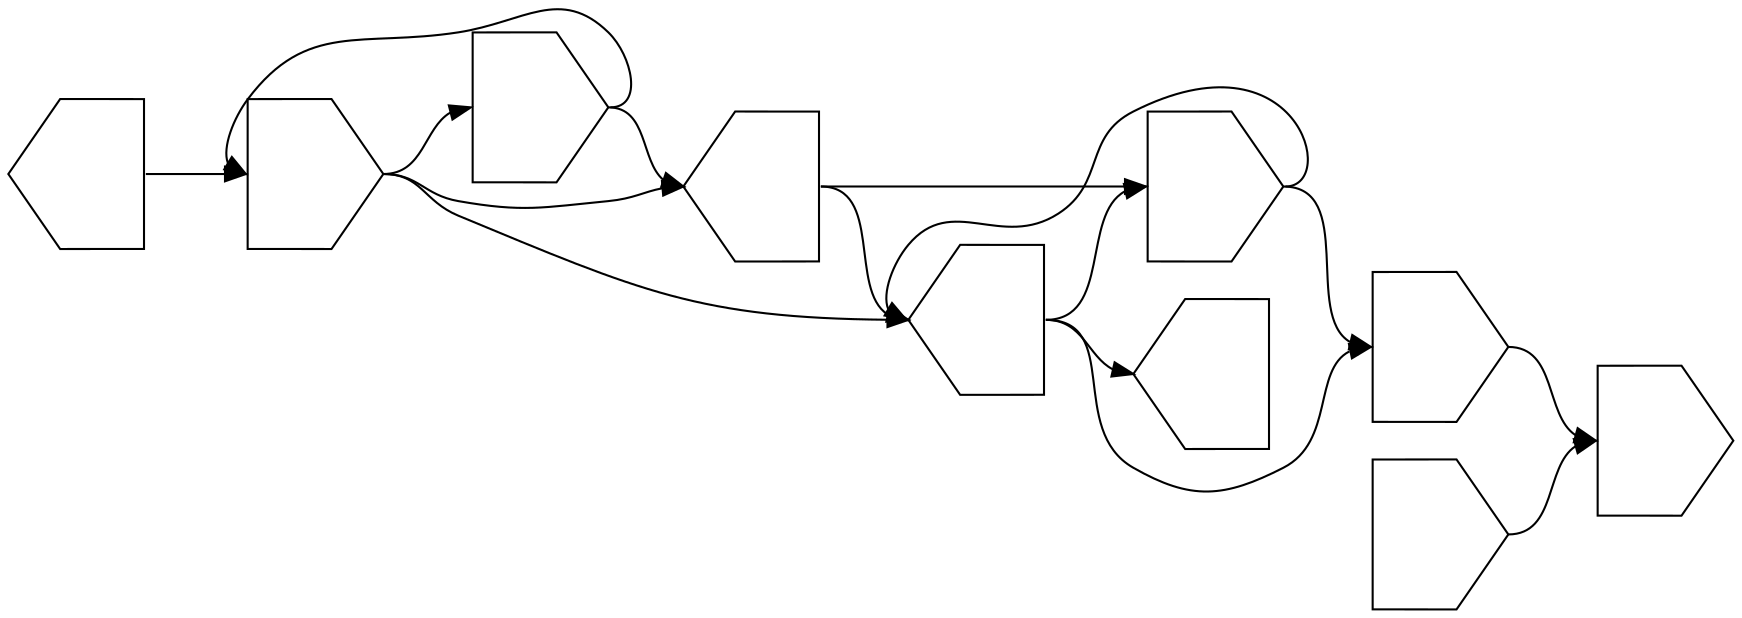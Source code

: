 digraph asm {
	rotate=90;
	edge [headport=n,tailport=s];
	14165 [label="",height=1,width=1,shape=invhouse];
	6812 [label="",height=1,width=1,shape=invhouse];
	14578 [label="",height=1,width=1,shape=invhouse];
	2076 [label="",height=1,width=1,shape=house];
	12297 [label="",height=1,width=1,shape=invhouse];
	6062 [label="",height=1,width=1,shape=house];
	3685 [label="",height=1,width=1,shape=invhouse];
	11062 [label="",height=1,width=1,shape=invhouse];
	4565 [label="",height=1,width=1,shape=house];
	17279 [label="",height=1,width=1,shape=house];
	14165 -> 6812
	14578 -> 6812
	2076 -> 12297
	2076 -> 14578
	2076 -> 17279
	12297 -> 2076
	12297 -> 14578
	6062 -> 2076
	6062 -> 12297
	3685 -> 2076
	3685 -> 6062
	3685 -> 11062
	11062 -> 3685
	11062 -> 6062
	4565 -> 3685
}